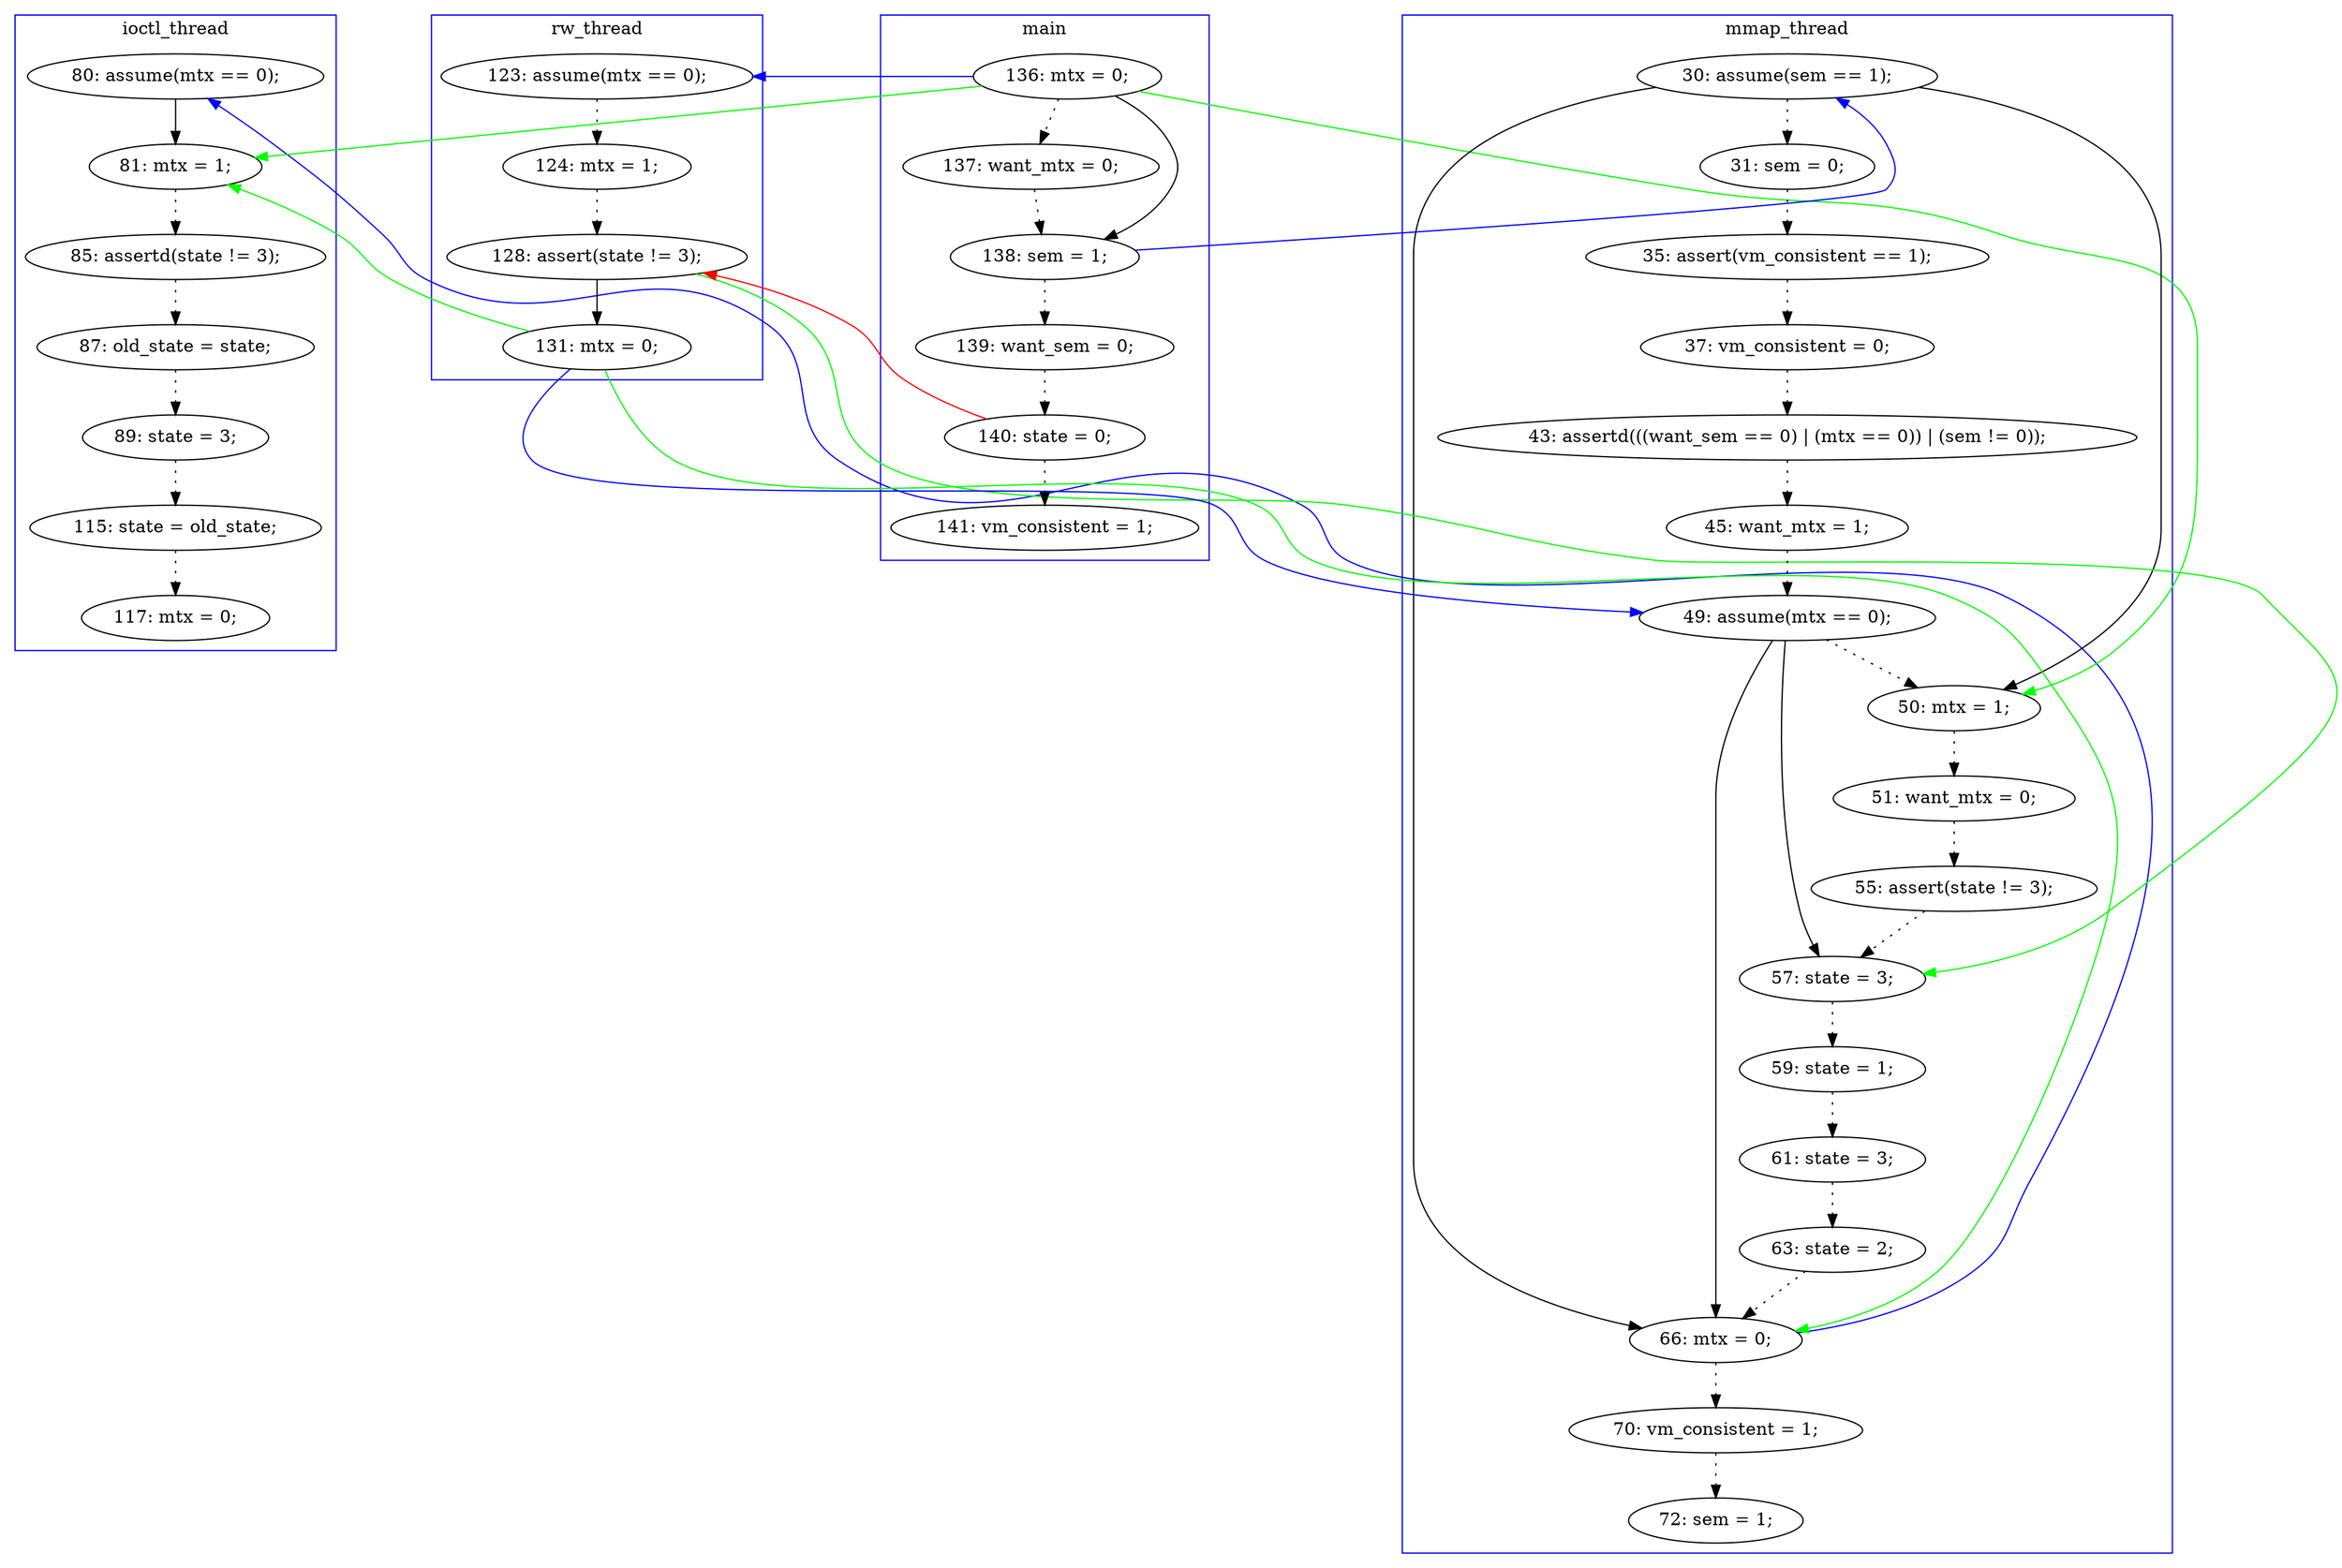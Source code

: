 digraph ProofObject {
	46 -> 47 [style = dotted, color = black]
	25 -> 33 [color = Black]
	2 -> 26 [color = Green, constraint = false]
	43 -> 44 [style = dotted, color = black]
	2 -> 41 [color = Green, constraint = false]
	19 -> 33 [color = Black]
	22 -> 23 [style = dotted, color = black]
	14 -> 29 [color = Green, constraint = false]
	15 -> 33 [color = Green, constraint = false]
	23 -> 24 [style = dotted, color = black]
	12 -> 13 [style = dotted, color = black]
	32 -> 33 [style = dotted, color = black]
	26 -> 27 [style = dotted, color = black]
	28 -> 29 [style = dotted, color = black]
	2 -> 3 [style = dotted, color = black]
	25 -> 29 [color = Black]
	30 -> 31 [style = dotted, color = black]
	44 -> 46 [style = dotted, color = black]
	6 -> 14 [color = Red, constraint = false]
	19 -> 20 [style = dotted, color = black]
	31 -> 32 [style = dotted, color = black]
	14 -> 15 [color = Black]
	34 -> 35 [style = dotted, color = black]
	6 -> 7 [style = dotted, color = black]
	33 -> 40 [color = Blue, constraint = false]
	41 -> 42 [style = dotted, color = black]
	15 -> 25 [color = Blue, constraint = false]
	29 -> 30 [style = dotted, color = black]
	5 -> 6 [style = dotted, color = black]
	2 -> 12 [color = Blue, constraint = false]
	20 -> 21 [style = dotted, color = black]
	40 -> 41 [color = Black]
	25 -> 26 [style = dotted, color = black]
	13 -> 14 [style = dotted, color = black]
	4 -> 19 [color = Blue, constraint = false]
	27 -> 28 [style = dotted, color = black]
	24 -> 25 [style = dotted, color = black]
	42 -> 43 [style = dotted, color = black]
	2 -> 4 [color = Black]
	19 -> 26 [color = Black]
	15 -> 41 [color = Green, constraint = false]
	21 -> 22 [style = dotted, color = black]
	4 -> 5 [style = dotted, color = black]
	33 -> 34 [style = dotted, color = black]
	3 -> 4 [style = dotted, color = black]
	subgraph cluster0 {
		label = main
		color = blue
		3  [label = "137: want_mtx = 0;"]
		5  [label = "139: want_sem = 0;"]
		7  [label = "141: vm_consistent = 1;"]
		2  [label = "136: mtx = 0;"]
		4  [label = "138: sem = 1;"]
		6  [label = "140: state = 0;"]
	}
	subgraph cluster3 {
		label = rw_thread
		color = blue
		14  [label = "128: assert(state != 3);"]
		15  [label = "131: mtx = 0;"]
		12  [label = "123: assume(mtx == 0);"]
		13  [label = "124: mtx = 1;"]
	}
	subgraph cluster2 {
		label = ioctl_thread
		color = blue
		47  [label = "117: mtx = 0;"]
		44  [label = "89: state = 3;"]
		41  [label = "81: mtx = 1;"]
		46  [label = "115: state = old_state;"]
		43  [label = "87: old_state = state;"]
		42  [label = "85: assertd(state != 3);"]
		40  [label = "80: assume(mtx == 0);"]
	}
	subgraph cluster1 {
		label = mmap_thread
		color = blue
		27  [label = "51: want_mtx = 0;"]
		31  [label = "61: state = 3;"]
		20  [label = "31: sem = 0;"]
		25  [label = "49: assume(mtx == 0);"]
		23  [label = "43: assertd(((want_sem == 0) | (mtx == 0)) | (sem != 0));"]
		26  [label = "50: mtx = 1;"]
		35  [label = "72: sem = 1;"]
		22  [label = "37: vm_consistent = 0;"]
		34  [label = "70: vm_consistent = 1;"]
		30  [label = "59: state = 1;"]
		29  [label = "57: state = 3;"]
		32  [label = "63: state = 2;"]
		24  [label = "45: want_mtx = 1;"]
		28  [label = "55: assert(state != 3);"]
		21  [label = "35: assert(vm_consistent == 1);"]
		19  [label = "30: assume(sem == 1);"]
		33  [label = "66: mtx = 0;"]
	}
}